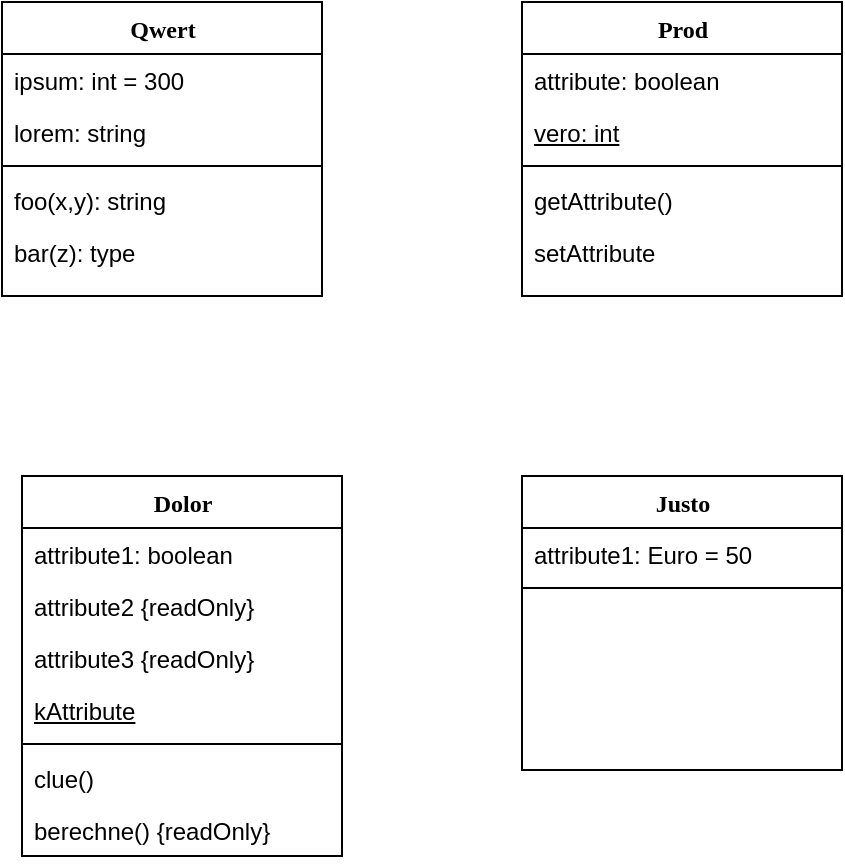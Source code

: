 <mxfile version="24.5.2" type="github">
  <diagram name="Page-1" id="9f46799a-70d6-7492-0946-bef42562c5a5">
    <mxGraphModel dx="1355" dy="600" grid="1" gridSize="10" guides="1" tooltips="1" connect="1" arrows="1" fold="1" page="1" pageScale="1" pageWidth="1100" pageHeight="850" background="none" math="0" shadow="0">
      <root>
        <mxCell id="0" />
        <mxCell id="1" parent="0" />
        <mxCell id="78961159f06e98e8-17" value="Qwert" style="swimlane;html=1;fontStyle=1;align=center;verticalAlign=top;childLayout=stackLayout;horizontal=1;startSize=26;horizontalStack=0;resizeParent=1;resizeLast=0;collapsible=1;marginBottom=0;swimlaneFillColor=#ffffff;rounded=0;shadow=0;comic=0;labelBackgroundColor=none;strokeWidth=1;fillColor=none;fontFamily=Verdana;fontSize=12" parent="1" vertex="1">
          <mxGeometry x="90" y="83" width="160" height="147" as="geometry">
            <mxRectangle x="90" y="83" width="80" height="30" as="alternateBounds" />
          </mxGeometry>
        </mxCell>
        <mxCell id="78961159f06e98e8-21" value="ipsum: int = 300" style="text;html=1;strokeColor=none;fillColor=none;align=left;verticalAlign=top;spacingLeft=4;spacingRight=4;whiteSpace=wrap;overflow=hidden;rotatable=0;points=[[0,0.5],[1,0.5]];portConstraint=eastwest;" parent="78961159f06e98e8-17" vertex="1">
          <mxGeometry y="26" width="160" height="26" as="geometry" />
        </mxCell>
        <mxCell id="78961159f06e98e8-23" value="lorem: string" style="text;html=1;strokeColor=none;fillColor=none;align=left;verticalAlign=top;spacingLeft=4;spacingRight=4;whiteSpace=wrap;overflow=hidden;rotatable=0;points=[[0,0.5],[1,0.5]];portConstraint=eastwest;" parent="78961159f06e98e8-17" vertex="1">
          <mxGeometry y="52" width="160" height="26" as="geometry" />
        </mxCell>
        <mxCell id="78961159f06e98e8-19" value="" style="line;html=1;strokeWidth=1;fillColor=none;align=left;verticalAlign=middle;spacingTop=-1;spacingLeft=3;spacingRight=3;rotatable=0;labelPosition=right;points=[];portConstraint=eastwest;" parent="78961159f06e98e8-17" vertex="1">
          <mxGeometry y="78" width="160" height="8" as="geometry" />
        </mxCell>
        <mxCell id="78961159f06e98e8-20" value="foo(x,y): string" style="text;html=1;strokeColor=none;fillColor=none;align=left;verticalAlign=top;spacingLeft=4;spacingRight=4;whiteSpace=wrap;overflow=hidden;rotatable=0;points=[[0,0.5],[1,0.5]];portConstraint=eastwest;" parent="78961159f06e98e8-17" vertex="1">
          <mxGeometry y="86" width="160" height="26" as="geometry" />
        </mxCell>
        <mxCell id="78961159f06e98e8-27" value="bar(z): type" style="text;html=1;strokeColor=none;fillColor=none;align=left;verticalAlign=top;spacingLeft=4;spacingRight=4;whiteSpace=wrap;overflow=hidden;rotatable=0;points=[[0,0.5],[1,0.5]];portConstraint=eastwest;" parent="78961159f06e98e8-17" vertex="1">
          <mxGeometry y="112" width="160" height="26" as="geometry" />
        </mxCell>
        <mxCell id="vrQzRuOdfWZRpixSw2dL-3" value="Prod" style="swimlane;html=1;fontStyle=1;align=center;verticalAlign=top;childLayout=stackLayout;horizontal=1;startSize=26;horizontalStack=0;resizeParent=1;resizeLast=0;collapsible=1;marginBottom=0;swimlaneFillColor=#ffffff;rounded=0;shadow=0;comic=0;labelBackgroundColor=none;strokeWidth=1;fillColor=none;fontFamily=Verdana;fontSize=12" vertex="1" parent="1">
          <mxGeometry x="350" y="83" width="160" height="147" as="geometry">
            <mxRectangle x="90" y="83" width="80" height="30" as="alternateBounds" />
          </mxGeometry>
        </mxCell>
        <mxCell id="vrQzRuOdfWZRpixSw2dL-4" value="attribute: boolean" style="text;html=1;strokeColor=none;fillColor=none;align=left;verticalAlign=top;spacingLeft=4;spacingRight=4;whiteSpace=wrap;overflow=hidden;rotatable=0;points=[[0,0.5],[1,0.5]];portConstraint=eastwest;" vertex="1" parent="vrQzRuOdfWZRpixSw2dL-3">
          <mxGeometry y="26" width="160" height="26" as="geometry" />
        </mxCell>
        <mxCell id="vrQzRuOdfWZRpixSw2dL-5" value="&lt;u&gt;vero: int&lt;/u&gt;" style="text;html=1;strokeColor=none;fillColor=none;align=left;verticalAlign=top;spacingLeft=4;spacingRight=4;whiteSpace=wrap;overflow=hidden;rotatable=0;points=[[0,0.5],[1,0.5]];portConstraint=eastwest;" vertex="1" parent="vrQzRuOdfWZRpixSw2dL-3">
          <mxGeometry y="52" width="160" height="26" as="geometry" />
        </mxCell>
        <mxCell id="vrQzRuOdfWZRpixSw2dL-6" value="" style="line;html=1;strokeWidth=1;fillColor=none;align=left;verticalAlign=middle;spacingTop=-1;spacingLeft=3;spacingRight=3;rotatable=0;labelPosition=right;points=[];portConstraint=eastwest;" vertex="1" parent="vrQzRuOdfWZRpixSw2dL-3">
          <mxGeometry y="78" width="160" height="8" as="geometry" />
        </mxCell>
        <mxCell id="vrQzRuOdfWZRpixSw2dL-7" value="getAttribute()" style="text;html=1;strokeColor=none;fillColor=none;align=left;verticalAlign=top;spacingLeft=4;spacingRight=4;whiteSpace=wrap;overflow=hidden;rotatable=0;points=[[0,0.5],[1,0.5]];portConstraint=eastwest;" vertex="1" parent="vrQzRuOdfWZRpixSw2dL-3">
          <mxGeometry y="86" width="160" height="26" as="geometry" />
        </mxCell>
        <mxCell id="vrQzRuOdfWZRpixSw2dL-8" value="setAttribute" style="text;html=1;strokeColor=none;fillColor=none;align=left;verticalAlign=top;spacingLeft=4;spacingRight=4;whiteSpace=wrap;overflow=hidden;rotatable=0;points=[[0,0.5],[1,0.5]];portConstraint=eastwest;" vertex="1" parent="vrQzRuOdfWZRpixSw2dL-3">
          <mxGeometry y="112" width="160" height="26" as="geometry" />
        </mxCell>
        <mxCell id="vrQzRuOdfWZRpixSw2dL-9" value="Justo" style="swimlane;html=1;fontStyle=1;align=center;verticalAlign=top;childLayout=stackLayout;horizontal=1;startSize=26;horizontalStack=0;resizeParent=1;resizeLast=0;collapsible=1;marginBottom=0;swimlaneFillColor=#ffffff;rounded=0;shadow=0;comic=0;labelBackgroundColor=none;strokeWidth=1;fillColor=none;fontFamily=Verdana;fontSize=12" vertex="1" parent="1">
          <mxGeometry x="350" y="320" width="160" height="147" as="geometry">
            <mxRectangle x="90" y="83" width="80" height="30" as="alternateBounds" />
          </mxGeometry>
        </mxCell>
        <mxCell id="vrQzRuOdfWZRpixSw2dL-10" value="attribute1: Euro = 50" style="text;html=1;strokeColor=none;fillColor=none;align=left;verticalAlign=top;spacingLeft=4;spacingRight=4;whiteSpace=wrap;overflow=hidden;rotatable=0;points=[[0,0.5],[1,0.5]];portConstraint=eastwest;" vertex="1" parent="vrQzRuOdfWZRpixSw2dL-9">
          <mxGeometry y="26" width="160" height="26" as="geometry" />
        </mxCell>
        <mxCell id="vrQzRuOdfWZRpixSw2dL-12" value="" style="line;html=1;strokeWidth=1;fillColor=none;align=left;verticalAlign=middle;spacingTop=-1;spacingLeft=3;spacingRight=3;rotatable=0;labelPosition=right;points=[];portConstraint=eastwest;" vertex="1" parent="vrQzRuOdfWZRpixSw2dL-9">
          <mxGeometry y="52" width="160" height="8" as="geometry" />
        </mxCell>
        <mxCell id="vrQzRuOdfWZRpixSw2dL-15" value="Dolor" style="swimlane;html=1;fontStyle=1;align=center;verticalAlign=top;childLayout=stackLayout;horizontal=1;startSize=26;horizontalStack=0;resizeParent=1;resizeLast=0;collapsible=1;marginBottom=0;swimlaneFillColor=#ffffff;rounded=0;shadow=0;comic=0;labelBackgroundColor=none;strokeWidth=1;fillColor=none;fontFamily=Verdana;fontSize=12" vertex="1" parent="1">
          <mxGeometry x="100" y="320" width="160" height="190" as="geometry">
            <mxRectangle x="90" y="83" width="80" height="30" as="alternateBounds" />
          </mxGeometry>
        </mxCell>
        <mxCell id="vrQzRuOdfWZRpixSw2dL-16" value="attribute1: boolean" style="text;html=1;strokeColor=none;fillColor=none;align=left;verticalAlign=top;spacingLeft=4;spacingRight=4;whiteSpace=wrap;overflow=hidden;rotatable=0;points=[[0,0.5],[1,0.5]];portConstraint=eastwest;" vertex="1" parent="vrQzRuOdfWZRpixSw2dL-15">
          <mxGeometry y="26" width="160" height="26" as="geometry" />
        </mxCell>
        <mxCell id="vrQzRuOdfWZRpixSw2dL-22" value="attribute2 {readOnly}" style="text;html=1;strokeColor=none;fillColor=none;align=left;verticalAlign=top;spacingLeft=4;spacingRight=4;whiteSpace=wrap;overflow=hidden;rotatable=0;points=[[0,0.5],[1,0.5]];portConstraint=eastwest;" vertex="1" parent="vrQzRuOdfWZRpixSw2dL-15">
          <mxGeometry y="52" width="160" height="26" as="geometry" />
        </mxCell>
        <mxCell id="vrQzRuOdfWZRpixSw2dL-25" value="attribute3 {readOnly}" style="text;html=1;strokeColor=none;fillColor=none;align=left;verticalAlign=top;spacingLeft=4;spacingRight=4;whiteSpace=wrap;overflow=hidden;rotatable=0;points=[[0,0.5],[1,0.5]];portConstraint=eastwest;" vertex="1" parent="vrQzRuOdfWZRpixSw2dL-15">
          <mxGeometry y="78" width="160" height="26" as="geometry" />
        </mxCell>
        <mxCell id="vrQzRuOdfWZRpixSw2dL-23" value="&lt;u&gt;kAttribute&lt;/u&gt;" style="text;html=1;strokeColor=none;fillColor=none;align=left;verticalAlign=top;spacingLeft=4;spacingRight=4;whiteSpace=wrap;overflow=hidden;rotatable=0;points=[[0,0.5],[1,0.5]];portConstraint=eastwest;" vertex="1" parent="vrQzRuOdfWZRpixSw2dL-15">
          <mxGeometry y="104" width="160" height="26" as="geometry" />
        </mxCell>
        <mxCell id="vrQzRuOdfWZRpixSw2dL-18" value="" style="line;html=1;strokeWidth=1;fillColor=none;align=left;verticalAlign=middle;spacingTop=-1;spacingLeft=3;spacingRight=3;rotatable=0;labelPosition=right;points=[];portConstraint=eastwest;" vertex="1" parent="vrQzRuOdfWZRpixSw2dL-15">
          <mxGeometry y="130" width="160" height="8" as="geometry" />
        </mxCell>
        <mxCell id="vrQzRuOdfWZRpixSw2dL-19" value="clue()" style="text;html=1;strokeColor=none;fillColor=none;align=left;verticalAlign=top;spacingLeft=4;spacingRight=4;whiteSpace=wrap;overflow=hidden;rotatable=0;points=[[0,0.5],[1,0.5]];portConstraint=eastwest;" vertex="1" parent="vrQzRuOdfWZRpixSw2dL-15">
          <mxGeometry y="138" width="160" height="26" as="geometry" />
        </mxCell>
        <mxCell id="vrQzRuOdfWZRpixSw2dL-20" value="berechne() {readOnly}" style="text;html=1;strokeColor=none;fillColor=none;align=left;verticalAlign=top;spacingLeft=4;spacingRight=4;whiteSpace=wrap;overflow=hidden;rotatable=0;points=[[0,0.5],[1,0.5]];portConstraint=eastwest;" vertex="1" parent="vrQzRuOdfWZRpixSw2dL-15">
          <mxGeometry y="164" width="160" height="26" as="geometry" />
        </mxCell>
      </root>
    </mxGraphModel>
  </diagram>
</mxfile>
